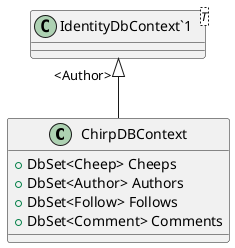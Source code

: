 @startuml
class ChirpDBContext {
    +DbSet<Cheep> Cheeps
    +DbSet<Author> Authors 
    +DbSet<Follow> Follows 
    +DbSet<Comment> Comments
}
class "IdentityDbContext`1"<T> {
}
"IdentityDbContext`1" "<Author>" <|-- ChirpDBContext

@enduml
